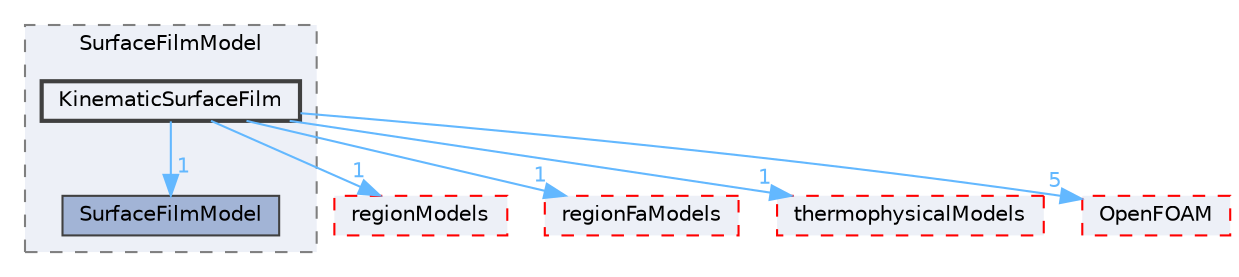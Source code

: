 digraph "src/lagrangian/intermediate/submodels/Kinematic/SurfaceFilmModel/KinematicSurfaceFilm"
{
 // LATEX_PDF_SIZE
  bgcolor="transparent";
  edge [fontname=Helvetica,fontsize=10,labelfontname=Helvetica,labelfontsize=10];
  node [fontname=Helvetica,fontsize=10,shape=box,height=0.2,width=0.4];
  compound=true
  subgraph clusterdir_61f31c0882508a16d1a835320fc3ef77 {
    graph [ bgcolor="#edf0f7", pencolor="grey50", label="SurfaceFilmModel", fontname=Helvetica,fontsize=10 style="filled,dashed", URL="dir_61f31c0882508a16d1a835320fc3ef77.html",tooltip=""]
  dir_9251fc38330bb3ea9023962da3b28e23 [label="SurfaceFilmModel", fillcolor="#a2b4d6", color="grey25", style="filled", URL="dir_9251fc38330bb3ea9023962da3b28e23.html",tooltip=""];
  dir_8d53eae790e0feb8c8ef5b95010fa706 [label="KinematicSurfaceFilm", fillcolor="#edf0f7", color="grey25", style="filled,bold", URL="dir_8d53eae790e0feb8c8ef5b95010fa706.html",tooltip=""];
  }
  dir_1cee61ac5e24023b73c87e3e265bd2be [label="regionModels", fillcolor="#edf0f7", color="red", style="filled,dashed", URL="dir_1cee61ac5e24023b73c87e3e265bd2be.html",tooltip=""];
  dir_256e80909904544129a5af4b82e274ea [label="regionFaModels", fillcolor="#edf0f7", color="red", style="filled,dashed", URL="dir_256e80909904544129a5af4b82e274ea.html",tooltip=""];
  dir_2778d089ec5c4f66810b11f753867003 [label="thermophysicalModels", fillcolor="#edf0f7", color="red", style="filled,dashed", URL="dir_2778d089ec5c4f66810b11f753867003.html",tooltip=""];
  dir_c5473ff19b20e6ec4dfe5c310b3778a8 [label="OpenFOAM", fillcolor="#edf0f7", color="red", style="filled,dashed", URL="dir_c5473ff19b20e6ec4dfe5c310b3778a8.html",tooltip=""];
  dir_8d53eae790e0feb8c8ef5b95010fa706->dir_1cee61ac5e24023b73c87e3e265bd2be [headlabel="1", labeldistance=1.5 headhref="dir_002027_003295.html" href="dir_002027_003295.html" color="steelblue1" fontcolor="steelblue1"];
  dir_8d53eae790e0feb8c8ef5b95010fa706->dir_256e80909904544129a5af4b82e274ea [headlabel="1", labeldistance=1.5 headhref="dir_002027_003287.html" href="dir_002027_003287.html" color="steelblue1" fontcolor="steelblue1"];
  dir_8d53eae790e0feb8c8ef5b95010fa706->dir_2778d089ec5c4f66810b11f753867003 [headlabel="1", labeldistance=1.5 headhref="dir_002027_004022.html" href="dir_002027_004022.html" color="steelblue1" fontcolor="steelblue1"];
  dir_8d53eae790e0feb8c8ef5b95010fa706->dir_9251fc38330bb3ea9023962da3b28e23 [headlabel="1", labeldistance=1.5 headhref="dir_002027_003835.html" href="dir_002027_003835.html" color="steelblue1" fontcolor="steelblue1"];
  dir_8d53eae790e0feb8c8ef5b95010fa706->dir_c5473ff19b20e6ec4dfe5c310b3778a8 [headlabel="5", labeldistance=1.5 headhref="dir_002027_002695.html" href="dir_002027_002695.html" color="steelblue1" fontcolor="steelblue1"];
}
